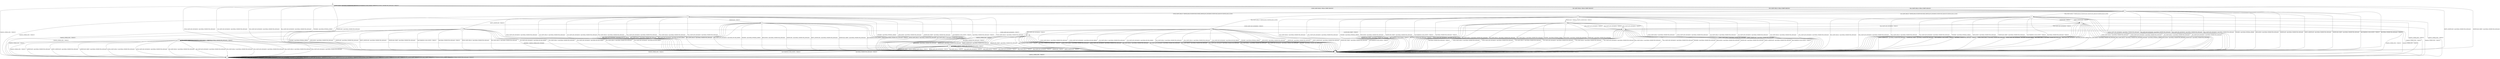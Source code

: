 digraph g {
__start0 [label="" shape="none"];

	s0 [shape="circle" label="s0"];
	s1 [shape="circle" label="s1"];
	s2 [shape="circle" label="s2"];
	s3 [shape="circle" label="s3"];
	s4 [shape="circle" label="s4"];
	s5 [shape="circle" label="s5"];
	s6 [shape="circle" label="s6"];
	s7 [shape="circle" label="s7"];
	s8 [shape="circle" label="s8"];
	s9 [shape="circle" label="s9"];
	s10 [shape="circle" label="s10"];
	s11 [shape="circle" label="s11"];
	s12 [shape="circle" label="s12"];
	s13 [shape="circle" label="s13"];
	s14 [shape="circle" label="s14"];
	s15 [shape="circle" label="s15"];
	s0 -> s2 [label="ECDH_CLIENT_HELLO / HELLO_VERIFY_REQUEST"];
	s0 -> s1 [label="ECDH_CLIENT_KEY_EXCHANGE / Alert(FATAL,UNEXPECTED_MESSAGE)"];
	s0 -> s2 [label="DH_CLIENT_HELLO / HELLO_VERIFY_REQUEST"];
	s0 -> s1 [label="DH_CLIENT_KEY_EXCHANGE / Alert(FATAL,UNEXPECTED_MESSAGE)"];
	s0 -> s2 [label="PSK_CLIENT_HELLO / HELLO_VERIFY_REQUEST"];
	s0 -> s1 [label="PSK_CLIENT_KEY_EXCHANGE / Alert(FATAL,UNEXPECTED_MESSAGE)"];
	s0 -> s2 [label="RSA_CLIENT_HELLO / HELLO_VERIFY_REQUEST"];
	s0 -> s1 [label="RSA_CLIENT_KEY_EXCHANGE / Alert(FATAL,UNEXPECTED_MESSAGE)"];
	s0 -> s4 [label="CHANGE_CIPHER_SPEC / TIMEOUT"];
	s0 -> s1 [label="FINISHED / Alert(FATAL,INTERNAL_ERROR)"];
	s0 -> s0 [label="APPLICATION / Alert(FATAL,UNEXPECTED_MESSAGE)"];
	s0 -> s1 [label="CERTIFICATE / Alert(FATAL,UNEXPECTED_MESSAGE)"];
	s0 -> s1 [label="EMPTY_CERTIFICATE / Alert(FATAL,UNEXPECTED_MESSAGE)"];
	s0 -> s1 [label="CERTIFICATE_VERIFY / Alert(FATAL,UNEXPECTED_MESSAGE)"];
	s0 -> s0 [label="Alert(WARNING,CLOSE_NOTIFY) / TIMEOUT"];
	s0 -> s0 [label="Alert(FATAL,UNEXPECTED_MESSAGE) / TIMEOUT"];
	s1 -> s1 [label="ECDH_CLIENT_HELLO / TIMEOUT"];
	s1 -> s1 [label="ECDH_CLIENT_KEY_EXCHANGE / TIMEOUT"];
	s1 -> s1 [label="DH_CLIENT_HELLO / TIMEOUT"];
	s1 -> s1 [label="DH_CLIENT_KEY_EXCHANGE / TIMEOUT"];
	s1 -> s1 [label="PSK_CLIENT_HELLO / TIMEOUT"];
	s1 -> s1 [label="PSK_CLIENT_KEY_EXCHANGE / TIMEOUT"];
	s1 -> s1 [label="RSA_CLIENT_HELLO / TIMEOUT"];
	s1 -> s1 [label="RSA_CLIENT_KEY_EXCHANGE / TIMEOUT"];
	s1 -> s4 [label="CHANGE_CIPHER_SPEC / TIMEOUT"];
	s1 -> s1 [label="FINISHED / TIMEOUT"];
	s1 -> s1 [label="APPLICATION / Alert(FATAL,UNEXPECTED_MESSAGE)"];
	s1 -> s1 [label="CERTIFICATE / TIMEOUT"];
	s1 -> s1 [label="EMPTY_CERTIFICATE / TIMEOUT"];
	s1 -> s1 [label="CERTIFICATE_VERIFY / TIMEOUT"];
	s1 -> s1 [label="Alert(WARNING,CLOSE_NOTIFY) / TIMEOUT"];
	s1 -> s1 [label="Alert(FATAL,UNEXPECTED_MESSAGE) / TIMEOUT"];
	s2 -> s3 [label="ECDH_CLIENT_HELLO / SERVER_HELLO,CERTIFICATE,ECDHE_SERVER_KEY_EXCHANGE,CERTIFICATE_REQUEST,SERVER_HELLO_DONE"];
	s2 -> s1 [label="ECDH_CLIENT_KEY_EXCHANGE / Alert(FATAL,UNEXPECTED_MESSAGE)"];
	s2 -> s9 [label="DH_CLIENT_HELLO / SERVER_HELLO,CERTIFICATE,DHE_SERVER_KEY_EXCHANGE,CERTIFICATE_REQUEST,SERVER_HELLO_DONE"];
	s2 -> s1 [label="DH_CLIENT_KEY_EXCHANGE / Alert(FATAL,UNEXPECTED_MESSAGE)"];
	s2 -> s5 [label="PSK_CLIENT_HELLO / SERVER_HELLO,SERVER_HELLO_DONE"];
	s2 -> s1 [label="PSK_CLIENT_KEY_EXCHANGE / Alert(FATAL,UNEXPECTED_MESSAGE)"];
	s2 -> s11 [label="RSA_CLIENT_HELLO / SERVER_HELLO,CERTIFICATE,CERTIFICATE_REQUEST,SERVER_HELLO_DONE"];
	s2 -> s1 [label="RSA_CLIENT_KEY_EXCHANGE / Alert(FATAL,UNEXPECTED_MESSAGE)"];
	s2 -> s4 [label="CHANGE_CIPHER_SPEC / TIMEOUT"];
	s2 -> s1 [label="FINISHED / Alert(FATAL,INTERNAL_ERROR)"];
	s2 -> s1 [label="APPLICATION / Alert(FATAL,UNEXPECTED_MESSAGE)"];
	s2 -> s1 [label="CERTIFICATE / Alert(FATAL,UNEXPECTED_MESSAGE)"];
	s2 -> s1 [label="EMPTY_CERTIFICATE / Alert(FATAL,UNEXPECTED_MESSAGE)"];
	s2 -> s1 [label="CERTIFICATE_VERIFY / Alert(FATAL,UNEXPECTED_MESSAGE)"];
	s2 -> s1 [label="Alert(WARNING,CLOSE_NOTIFY) / TIMEOUT"];
	s2 -> s1 [label="Alert(FATAL,UNEXPECTED_MESSAGE) / TIMEOUT"];
	s3 -> s1 [label="ECDH_CLIENT_HELLO / Alert(FATAL,UNEXPECTED_MESSAGE)"];
	s3 -> s1 [label="ECDH_CLIENT_KEY_EXCHANGE / Alert(FATAL,UNEXPECTED_MESSAGE)"];
	s3 -> s1 [label="DH_CLIENT_HELLO / Alert(FATAL,UNEXPECTED_MESSAGE)"];
	s3 -> s1 [label="DH_CLIENT_KEY_EXCHANGE / Alert(FATAL,UNEXPECTED_MESSAGE)"];
	s3 -> s1 [label="PSK_CLIENT_HELLO / Alert(FATAL,UNEXPECTED_MESSAGE)"];
	s3 -> s1 [label="PSK_CLIENT_KEY_EXCHANGE / Alert(FATAL,UNEXPECTED_MESSAGE)"];
	s3 -> s1 [label="RSA_CLIENT_HELLO / Alert(FATAL,UNEXPECTED_MESSAGE)"];
	s3 -> s1 [label="RSA_CLIENT_KEY_EXCHANGE / Alert(FATAL,UNEXPECTED_MESSAGE)"];
	s3 -> s4 [label="CHANGE_CIPHER_SPEC / TIMEOUT"];
	s3 -> s1 [label="FINISHED / Alert(FATAL,INTERNAL_ERROR)"];
	s3 -> s1 [label="APPLICATION / Alert(FATAL,UNEXPECTED_MESSAGE)"];
	s3 -> s6 [label="CERTIFICATE / TIMEOUT"];
	s3 -> s14 [label="EMPTY_CERTIFICATE / TIMEOUT"];
	s3 -> s1 [label="CERTIFICATE_VERIFY / Alert(FATAL,UNEXPECTED_MESSAGE)"];
	s3 -> s1 [label="Alert(WARNING,CLOSE_NOTIFY) / TIMEOUT"];
	s3 -> s1 [label="Alert(FATAL,UNEXPECTED_MESSAGE) / TIMEOUT"];
	s4 -> s4 [label="ECDH_CLIENT_HELLO / TIMEOUT"];
	s4 -> s4 [label="ECDH_CLIENT_KEY_EXCHANGE / TIMEOUT"];
	s4 -> s4 [label="DH_CLIENT_HELLO / TIMEOUT"];
	s4 -> s4 [label="DH_CLIENT_KEY_EXCHANGE / TIMEOUT"];
	s4 -> s4 [label="PSK_CLIENT_HELLO / TIMEOUT"];
	s4 -> s4 [label="PSK_CLIENT_KEY_EXCHANGE / TIMEOUT"];
	s4 -> s4 [label="RSA_CLIENT_HELLO / TIMEOUT"];
	s4 -> s4 [label="RSA_CLIENT_KEY_EXCHANGE / TIMEOUT"];
	s4 -> s4 [label="CHANGE_CIPHER_SPEC / TIMEOUT"];
	s4 -> s4 [label="FINISHED / TIMEOUT"];
	s4 -> s4 [label="APPLICATION / TIMEOUT"];
	s4 -> s4 [label="CERTIFICATE / TIMEOUT"];
	s4 -> s4 [label="EMPTY_CERTIFICATE / TIMEOUT"];
	s4 -> s4 [label="CERTIFICATE_VERIFY / TIMEOUT"];
	s4 -> s4 [label="Alert(WARNING,CLOSE_NOTIFY) / TIMEOUT"];
	s4 -> s4 [label="Alert(FATAL,UNEXPECTED_MESSAGE) / TIMEOUT"];
	s5 -> s1 [label="ECDH_CLIENT_HELLO / Alert(FATAL,UNEXPECTED_MESSAGE)"];
	s5 -> s1 [label="ECDH_CLIENT_KEY_EXCHANGE / Alert(FATAL,DECODE_ERROR)"];
	s5 -> s1 [label="DH_CLIENT_HELLO / Alert(FATAL,UNEXPECTED_MESSAGE)"];
	s5 -> s1 [label="DH_CLIENT_KEY_EXCHANGE / Alert(FATAL,DECODE_ERROR)"];
	s5 -> s1 [label="PSK_CLIENT_HELLO / Alert(FATAL,UNEXPECTED_MESSAGE)"];
	s5 -> s7 [label="PSK_CLIENT_KEY_EXCHANGE / TIMEOUT"];
	s5 -> s1 [label="RSA_CLIENT_HELLO / Alert(FATAL,UNEXPECTED_MESSAGE)"];
	s5 -> s1 [label="RSA_CLIENT_KEY_EXCHANGE / Alert(FATAL,DECODE_ERROR)"];
	s5 -> s4 [label="CHANGE_CIPHER_SPEC / TIMEOUT"];
	s5 -> s1 [label="FINISHED / Alert(FATAL,INTERNAL_ERROR)"];
	s5 -> s1 [label="APPLICATION / Alert(FATAL,UNEXPECTED_MESSAGE)"];
	s5 -> s1 [label="CERTIFICATE / Alert(FATAL,UNEXPECTED_MESSAGE)"];
	s5 -> s1 [label="EMPTY_CERTIFICATE / Alert(FATAL,UNEXPECTED_MESSAGE)"];
	s5 -> s1 [label="CERTIFICATE_VERIFY / Alert(FATAL,UNEXPECTED_MESSAGE)"];
	s5 -> s1 [label="Alert(WARNING,CLOSE_NOTIFY) / TIMEOUT"];
	s5 -> s1 [label="Alert(FATAL,UNEXPECTED_MESSAGE) / TIMEOUT"];
	s6 -> s1 [label="ECDH_CLIENT_HELLO / Alert(FATAL,UNEXPECTED_MESSAGE)"];
	s6 -> s13 [label="ECDH_CLIENT_KEY_EXCHANGE / TIMEOUT"];
	s6 -> s1 [label="DH_CLIENT_HELLO / Alert(FATAL,UNEXPECTED_MESSAGE)"];
	s6 -> s1 [label="DH_CLIENT_KEY_EXCHANGE / Alert(FATAL,DECODE_ERROR)"];
	s6 -> s1 [label="PSK_CLIENT_HELLO / Alert(FATAL,UNEXPECTED_MESSAGE)"];
	s6 -> s1 [label="PSK_CLIENT_KEY_EXCHANGE / Alert(FATAL,DECODE_ERROR)"];
	s6 -> s1 [label="RSA_CLIENT_HELLO / Alert(FATAL,UNEXPECTED_MESSAGE)"];
	s6 -> s1 [label="RSA_CLIENT_KEY_EXCHANGE / Alert(FATAL,DECODE_ERROR)"];
	s6 -> s4 [label="CHANGE_CIPHER_SPEC / TIMEOUT"];
	s6 -> s1 [label="FINISHED / Alert(FATAL,INTERNAL_ERROR)"];
	s6 -> s1 [label="APPLICATION / Alert(FATAL,UNEXPECTED_MESSAGE)"];
	s6 -> s1 [label="CERTIFICATE / Alert(FATAL,UNEXPECTED_MESSAGE)"];
	s6 -> s1 [label="EMPTY_CERTIFICATE / Alert(FATAL,UNEXPECTED_MESSAGE)"];
	s6 -> s1 [label="CERTIFICATE_VERIFY / Alert(FATAL,UNEXPECTED_MESSAGE)"];
	s6 -> s1 [label="Alert(WARNING,CLOSE_NOTIFY) / TIMEOUT"];
	s6 -> s1 [label="Alert(FATAL,UNEXPECTED_MESSAGE) / TIMEOUT"];
	s7 -> s1 [label="ECDH_CLIENT_HELLO / Alert(FATAL,UNEXPECTED_MESSAGE)"];
	s7 -> s1 [label="ECDH_CLIENT_KEY_EXCHANGE / Alert(FATAL,UNEXPECTED_MESSAGE)"];
	s7 -> s1 [label="DH_CLIENT_HELLO / Alert(FATAL,UNEXPECTED_MESSAGE)"];
	s7 -> s1 [label="DH_CLIENT_KEY_EXCHANGE / Alert(FATAL,UNEXPECTED_MESSAGE)"];
	s7 -> s1 [label="PSK_CLIENT_HELLO / Alert(FATAL,UNEXPECTED_MESSAGE)"];
	s7 -> s1 [label="PSK_CLIENT_KEY_EXCHANGE / Alert(FATAL,UNEXPECTED_MESSAGE)"];
	s7 -> s1 [label="RSA_CLIENT_HELLO / Alert(FATAL,UNEXPECTED_MESSAGE)"];
	s7 -> s1 [label="RSA_CLIENT_KEY_EXCHANGE / Alert(FATAL,UNEXPECTED_MESSAGE)"];
	s7 -> s8 [label="CHANGE_CIPHER_SPEC / TIMEOUT"];
	s7 -> s1 [label="FINISHED / Alert(FATAL,UNEXPECTED_MESSAGE)"];
	s7 -> s1 [label="APPLICATION / Alert(FATAL,UNEXPECTED_MESSAGE)"];
	s7 -> s1 [label="CERTIFICATE / Alert(FATAL,UNEXPECTED_MESSAGE)"];
	s7 -> s1 [label="EMPTY_CERTIFICATE / Alert(FATAL,UNEXPECTED_MESSAGE)"];
	s7 -> s1 [label="CERTIFICATE_VERIFY / Alert(FATAL,UNEXPECTED_MESSAGE)"];
	s7 -> s1 [label="Alert(WARNING,CLOSE_NOTIFY) / TIMEOUT"];
	s7 -> s1 [label="Alert(FATAL,UNEXPECTED_MESSAGE) / TIMEOUT"];
	s8 -> s4 [label="ECDH_CLIENT_HELLO / Alert(FATAL,UNEXPECTED_MESSAGE)"];
	s8 -> s4 [label="ECDH_CLIENT_KEY_EXCHANGE / Alert(FATAL,UNEXPECTED_MESSAGE)"];
	s8 -> s4 [label="DH_CLIENT_HELLO / Alert(FATAL,UNEXPECTED_MESSAGE)"];
	s8 -> s4 [label="DH_CLIENT_KEY_EXCHANGE / Alert(FATAL,UNEXPECTED_MESSAGE)"];
	s8 -> s4 [label="PSK_CLIENT_HELLO / Alert(FATAL,UNEXPECTED_MESSAGE)"];
	s8 -> s4 [label="PSK_CLIENT_KEY_EXCHANGE / Alert(FATAL,UNEXPECTED_MESSAGE)"];
	s8 -> s4 [label="RSA_CLIENT_HELLO / Alert(FATAL,UNEXPECTED_MESSAGE)"];
	s8 -> s4 [label="RSA_CLIENT_KEY_EXCHANGE / Alert(FATAL,UNEXPECTED_MESSAGE)"];
	s8 -> s4 [label="CHANGE_CIPHER_SPEC / TIMEOUT"];
	s8 -> s15 [label="FINISHED / CHANGE_CIPHER_SPEC,FINISHED"];
	s8 -> s8 [label="APPLICATION / TIMEOUT"];
	s8 -> s4 [label="CERTIFICATE / Alert(FATAL,UNEXPECTED_MESSAGE)"];
	s8 -> s4 [label="EMPTY_CERTIFICATE / Alert(FATAL,UNEXPECTED_MESSAGE)"];
	s8 -> s4 [label="CERTIFICATE_VERIFY / Alert(FATAL,UNEXPECTED_MESSAGE)"];
	s8 -> s8 [label="Alert(WARNING,CLOSE_NOTIFY) / TIMEOUT"];
	s8 -> s8 [label="Alert(FATAL,UNEXPECTED_MESSAGE) / TIMEOUT"];
	s9 -> s1 [label="ECDH_CLIENT_HELLO / Alert(FATAL,UNEXPECTED_MESSAGE)"];
	s9 -> s1 [label="ECDH_CLIENT_KEY_EXCHANGE / Alert(FATAL,UNEXPECTED_MESSAGE)"];
	s9 -> s1 [label="DH_CLIENT_HELLO / Alert(FATAL,UNEXPECTED_MESSAGE)"];
	s9 -> s1 [label="DH_CLIENT_KEY_EXCHANGE / Alert(FATAL,UNEXPECTED_MESSAGE)"];
	s9 -> s1 [label="PSK_CLIENT_HELLO / Alert(FATAL,UNEXPECTED_MESSAGE)"];
	s9 -> s1 [label="PSK_CLIENT_KEY_EXCHANGE / Alert(FATAL,UNEXPECTED_MESSAGE)"];
	s9 -> s1 [label="RSA_CLIENT_HELLO / Alert(FATAL,UNEXPECTED_MESSAGE)"];
	s9 -> s1 [label="RSA_CLIENT_KEY_EXCHANGE / Alert(FATAL,UNEXPECTED_MESSAGE)"];
	s9 -> s4 [label="CHANGE_CIPHER_SPEC / TIMEOUT"];
	s9 -> s1 [label="FINISHED / Alert(FATAL,INTERNAL_ERROR)"];
	s9 -> s1 [label="APPLICATION / Alert(FATAL,UNEXPECTED_MESSAGE)"];
	s9 -> s10 [label="CERTIFICATE / TIMEOUT"];
	s9 -> s10 [label="EMPTY_CERTIFICATE / TIMEOUT"];
	s9 -> s1 [label="CERTIFICATE_VERIFY / Alert(FATAL,UNEXPECTED_MESSAGE)"];
	s9 -> s1 [label="Alert(WARNING,CLOSE_NOTIFY) / TIMEOUT"];
	s9 -> s1 [label="Alert(FATAL,UNEXPECTED_MESSAGE) / TIMEOUT"];
	s10 -> s1 [label="ECDH_CLIENT_HELLO / Alert(FATAL,UNEXPECTED_MESSAGE)"];
	s10 -> s1 [label="ECDH_CLIENT_KEY_EXCHANGE / Alert(FATAL,DECODE_ERROR)"];
	s10 -> s1 [label="DH_CLIENT_HELLO / Alert(FATAL,UNEXPECTED_MESSAGE)"];
	s10 -> s13 [label="DH_CLIENT_KEY_EXCHANGE / TIMEOUT"];
	s10 -> s1 [label="PSK_CLIENT_HELLO / Alert(FATAL,UNEXPECTED_MESSAGE)"];
	s10 -> s13 [label="PSK_CLIENT_KEY_EXCHANGE / TIMEOUT"];
	s10 -> s1 [label="RSA_CLIENT_HELLO / Alert(FATAL,UNEXPECTED_MESSAGE)"];
	s10 -> s13 [label="RSA_CLIENT_KEY_EXCHANGE / TIMEOUT"];
	s10 -> s4 [label="CHANGE_CIPHER_SPEC / TIMEOUT"];
	s10 -> s1 [label="FINISHED / Alert(FATAL,INTERNAL_ERROR)"];
	s10 -> s1 [label="APPLICATION / Alert(FATAL,UNEXPECTED_MESSAGE)"];
	s10 -> s1 [label="CERTIFICATE / Alert(FATAL,UNEXPECTED_MESSAGE)"];
	s10 -> s1 [label="EMPTY_CERTIFICATE / Alert(FATAL,UNEXPECTED_MESSAGE)"];
	s10 -> s1 [label="CERTIFICATE_VERIFY / Alert(FATAL,UNEXPECTED_MESSAGE)"];
	s10 -> s1 [label="Alert(WARNING,CLOSE_NOTIFY) / TIMEOUT"];
	s10 -> s1 [label="Alert(FATAL,UNEXPECTED_MESSAGE) / TIMEOUT"];
	s11 -> s1 [label="ECDH_CLIENT_HELLO / Alert(FATAL,UNEXPECTED_MESSAGE)"];
	s11 -> s1 [label="ECDH_CLIENT_KEY_EXCHANGE / Alert(FATAL,UNEXPECTED_MESSAGE)"];
	s11 -> s1 [label="DH_CLIENT_HELLO / Alert(FATAL,UNEXPECTED_MESSAGE)"];
	s11 -> s1 [label="DH_CLIENT_KEY_EXCHANGE / Alert(FATAL,UNEXPECTED_MESSAGE)"];
	s11 -> s1 [label="PSK_CLIENT_HELLO / Alert(FATAL,UNEXPECTED_MESSAGE)"];
	s11 -> s1 [label="PSK_CLIENT_KEY_EXCHANGE / Alert(FATAL,UNEXPECTED_MESSAGE)"];
	s11 -> s1 [label="RSA_CLIENT_HELLO / Alert(FATAL,UNEXPECTED_MESSAGE)"];
	s11 -> s1 [label="RSA_CLIENT_KEY_EXCHANGE / Alert(FATAL,UNEXPECTED_MESSAGE)"];
	s11 -> s4 [label="CHANGE_CIPHER_SPEC / TIMEOUT"];
	s11 -> s1 [label="FINISHED / Alert(FATAL,INTERNAL_ERROR)"];
	s11 -> s1 [label="APPLICATION / Alert(FATAL,UNEXPECTED_MESSAGE)"];
	s11 -> s12 [label="CERTIFICATE / TIMEOUT"];
	s11 -> s12 [label="EMPTY_CERTIFICATE / TIMEOUT"];
	s11 -> s1 [label="CERTIFICATE_VERIFY / Alert(FATAL,UNEXPECTED_MESSAGE)"];
	s11 -> s1 [label="Alert(WARNING,CLOSE_NOTIFY) / TIMEOUT"];
	s11 -> s1 [label="Alert(FATAL,UNEXPECTED_MESSAGE) / TIMEOUT"];
	s12 -> s1 [label="ECDH_CLIENT_HELLO / Alert(FATAL,UNEXPECTED_MESSAGE)"];
	s12 -> s1 [label="ECDH_CLIENT_KEY_EXCHANGE / Alert(FATAL,DECODE_ERROR)"];
	s12 -> s1 [label="DH_CLIENT_HELLO / Alert(FATAL,UNEXPECTED_MESSAGE)"];
	s12 -> s1 [label="DH_CLIENT_KEY_EXCHANGE / Alert(FATAL,DECRYPT_ERROR)"];
	s12 -> s1 [label="PSK_CLIENT_HELLO / Alert(FATAL,UNEXPECTED_MESSAGE)"];
	s12 -> s13 [label="PSK_CLIENT_KEY_EXCHANGE / TIMEOUT"];
	s12 -> s1 [label="RSA_CLIENT_HELLO / Alert(FATAL,UNEXPECTED_MESSAGE)"];
	s12 -> s13 [label="RSA_CLIENT_KEY_EXCHANGE / TIMEOUT"];
	s12 -> s4 [label="CHANGE_CIPHER_SPEC / TIMEOUT"];
	s12 -> s1 [label="FINISHED / Alert(FATAL,INTERNAL_ERROR)"];
	s12 -> s1 [label="APPLICATION / Alert(FATAL,UNEXPECTED_MESSAGE)"];
	s12 -> s1 [label="CERTIFICATE / Alert(FATAL,UNEXPECTED_MESSAGE)"];
	s12 -> s1 [label="EMPTY_CERTIFICATE / Alert(FATAL,UNEXPECTED_MESSAGE)"];
	s12 -> s1 [label="CERTIFICATE_VERIFY / Alert(FATAL,UNEXPECTED_MESSAGE)"];
	s12 -> s1 [label="Alert(WARNING,CLOSE_NOTIFY) / TIMEOUT"];
	s12 -> s1 [label="Alert(FATAL,UNEXPECTED_MESSAGE) / TIMEOUT"];
	s13 -> s1 [label="ECDH_CLIENT_HELLO / Alert(FATAL,UNEXPECTED_MESSAGE)"];
	s13 -> s1 [label="ECDH_CLIENT_KEY_EXCHANGE / Alert(FATAL,UNEXPECTED_MESSAGE)"];
	s13 -> s1 [label="DH_CLIENT_HELLO / Alert(FATAL,UNEXPECTED_MESSAGE)"];
	s13 -> s1 [label="DH_CLIENT_KEY_EXCHANGE / Alert(FATAL,UNEXPECTED_MESSAGE)"];
	s13 -> s1 [label="PSK_CLIENT_HELLO / Alert(FATAL,UNEXPECTED_MESSAGE)"];
	s13 -> s1 [label="PSK_CLIENT_KEY_EXCHANGE / Alert(FATAL,UNEXPECTED_MESSAGE)"];
	s13 -> s1 [label="RSA_CLIENT_HELLO / Alert(FATAL,UNEXPECTED_MESSAGE)"];
	s13 -> s1 [label="RSA_CLIENT_KEY_EXCHANGE / Alert(FATAL,UNEXPECTED_MESSAGE)"];
	s13 -> s4 [label="CHANGE_CIPHER_SPEC / TIMEOUT"];
	s13 -> s1 [label="FINISHED / Alert(FATAL,UNEXPECTED_MESSAGE)"];
	s13 -> s1 [label="APPLICATION / Alert(FATAL,UNEXPECTED_MESSAGE)"];
	s13 -> s1 [label="CERTIFICATE / Alert(FATAL,UNEXPECTED_MESSAGE)"];
	s13 -> s1 [label="EMPTY_CERTIFICATE / Alert(FATAL,UNEXPECTED_MESSAGE)"];
	s13 -> s7 [label="CERTIFICATE_VERIFY / TIMEOUT"];
	s13 -> s1 [label="Alert(WARNING,CLOSE_NOTIFY) / TIMEOUT"];
	s13 -> s1 [label="Alert(FATAL,UNEXPECTED_MESSAGE) / TIMEOUT"];
	s14 -> s1 [label="ECDH_CLIENT_HELLO / Alert(FATAL,UNEXPECTED_MESSAGE)"];
	s14 -> s7 [label="ECDH_CLIENT_KEY_EXCHANGE / TIMEOUT"];
	s14 -> s1 [label="DH_CLIENT_HELLO / Alert(FATAL,UNEXPECTED_MESSAGE)"];
	s14 -> s1 [label="DH_CLIENT_KEY_EXCHANGE / Alert(FATAL,DECODE_ERROR)"];
	s14 -> s1 [label="PSK_CLIENT_HELLO / Alert(FATAL,UNEXPECTED_MESSAGE)"];
	s14 -> s1 [label="PSK_CLIENT_KEY_EXCHANGE / Alert(FATAL,DECODE_ERROR)"];
	s14 -> s1 [label="RSA_CLIENT_HELLO / Alert(FATAL,UNEXPECTED_MESSAGE)"];
	s14 -> s1 [label="RSA_CLIENT_KEY_EXCHANGE / Alert(FATAL,DECODE_ERROR)"];
	s14 -> s4 [label="CHANGE_CIPHER_SPEC / TIMEOUT"];
	s14 -> s1 [label="FINISHED / Alert(FATAL,INTERNAL_ERROR)"];
	s14 -> s1 [label="APPLICATION / Alert(FATAL,UNEXPECTED_MESSAGE)"];
	s14 -> s1 [label="CERTIFICATE / Alert(FATAL,UNEXPECTED_MESSAGE)"];
	s14 -> s1 [label="EMPTY_CERTIFICATE / Alert(FATAL,UNEXPECTED_MESSAGE)"];
	s14 -> s1 [label="CERTIFICATE_VERIFY / Alert(FATAL,UNEXPECTED_MESSAGE)"];
	s14 -> s1 [label="Alert(WARNING,CLOSE_NOTIFY) / TIMEOUT"];
	s14 -> s1 [label="Alert(FATAL,UNEXPECTED_MESSAGE) / TIMEOUT"];
	s15 -> s1 [label="ECDH_CLIENT_HELLO / TIMEOUT"];
	s15 -> s1 [label="ECDH_CLIENT_KEY_EXCHANGE / TIMEOUT"];
	s15 -> s1 [label="DH_CLIENT_HELLO / TIMEOUT"];
	s15 -> s1 [label="DH_CLIENT_KEY_EXCHANGE / TIMEOUT"];
	s15 -> s1 [label="PSK_CLIENT_HELLO / TIMEOUT"];
	s15 -> s1 [label="PSK_CLIENT_KEY_EXCHANGE / TIMEOUT"];
	s15 -> s1 [label="RSA_CLIENT_HELLO / TIMEOUT"];
	s15 -> s1 [label="RSA_CLIENT_KEY_EXCHANGE / TIMEOUT"];
	s15 -> s4 [label="CHANGE_CIPHER_SPEC / TIMEOUT"];
	s15 -> s15 [label="FINISHED / CHANGE_CIPHER_SPEC,FINISHED"];
	s15 -> s15 [label="APPLICATION / TIMEOUT"];
	s15 -> s1 [label="CERTIFICATE / TIMEOUT"];
	s15 -> s1 [label="EMPTY_CERTIFICATE / TIMEOUT"];
	s15 -> s1 [label="CERTIFICATE_VERIFY / TIMEOUT"];
	s15 -> s4 [label="Alert(WARNING,CLOSE_NOTIFY) / TIMEOUT"];
	s15 -> s4 [label="Alert(FATAL,UNEXPECTED_MESSAGE) / TIMEOUT"];

__start0 -> s0;
}
